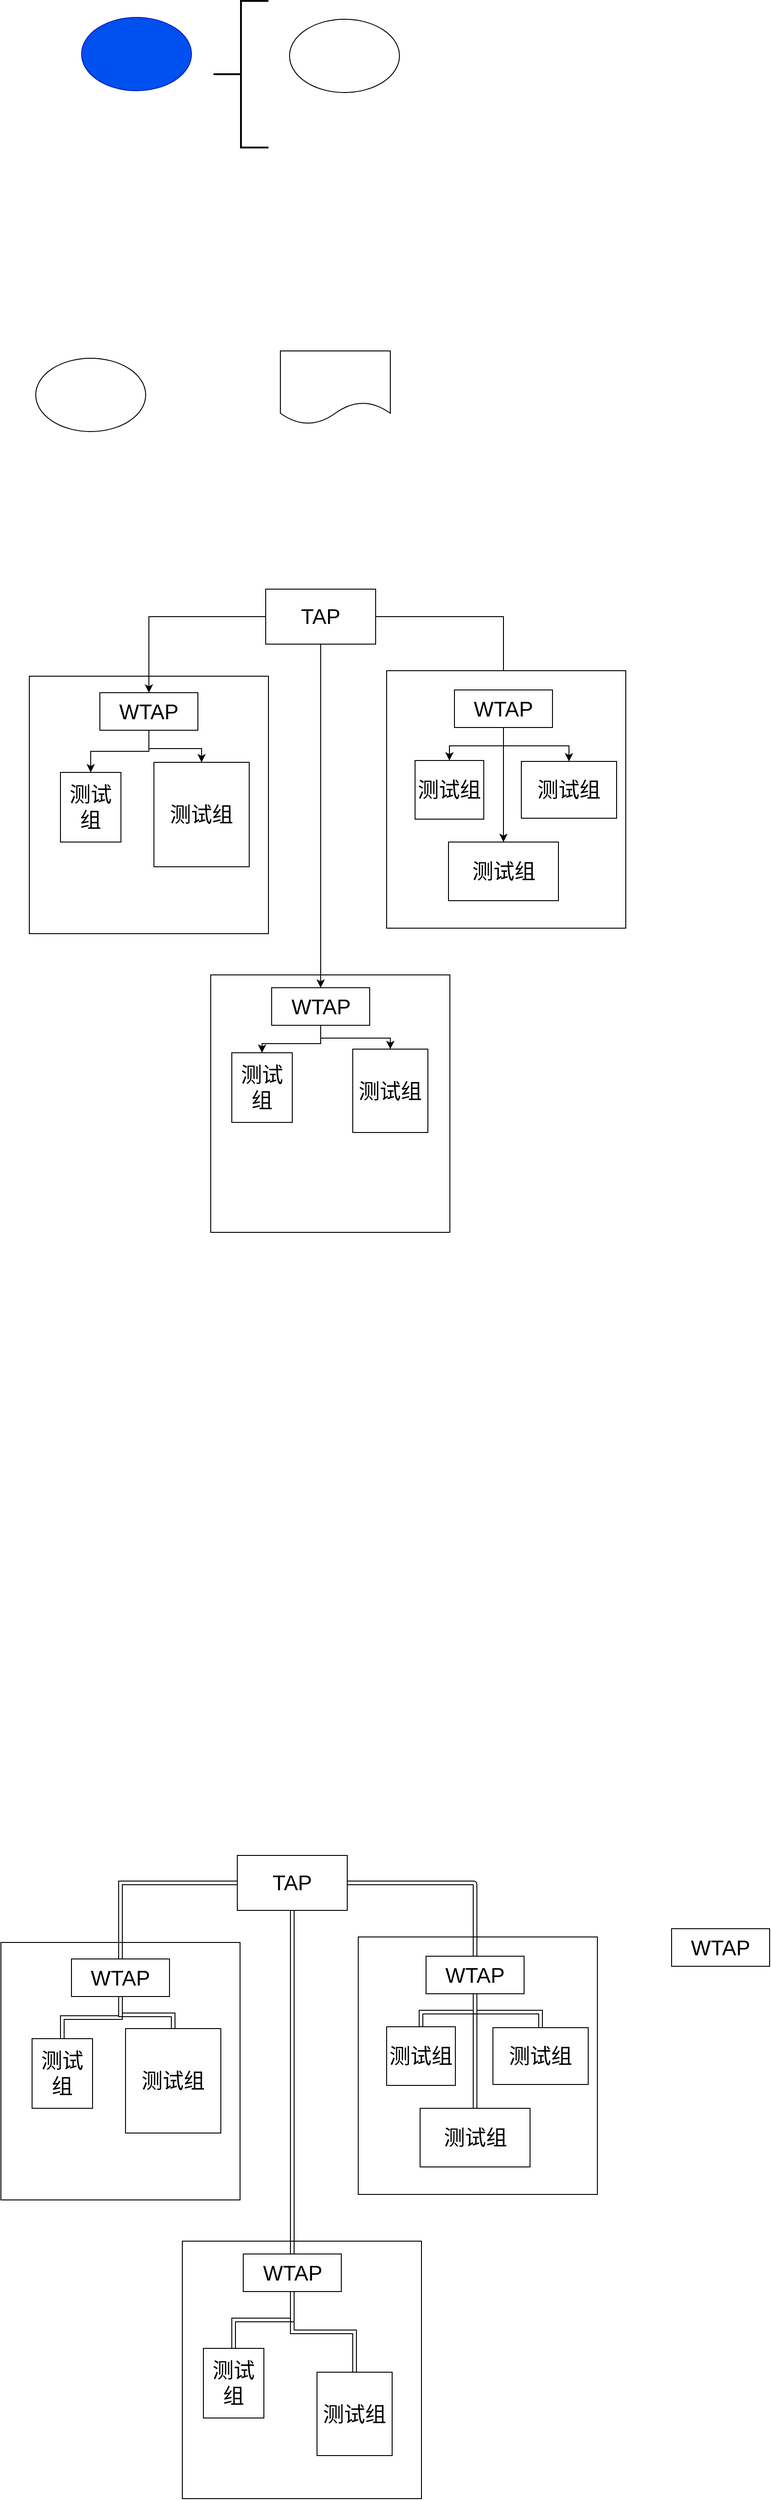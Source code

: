 <mxfile version="14.1.1" type="github">
  <diagram id="HL5FU7b5v3GHtU7pl1D0" name="Page-1">
    <mxGraphModel dx="940" dy="1648" grid="0" gridSize="10" guides="1" tooltips="1" connect="1" arrows="0" fold="1" page="1" pageScale="1" pageWidth="827" pageHeight="1169" math="0" shadow="0">
      <root>
        <mxCell id="0" />
        <mxCell id="1" parent="0" />
        <mxCell id="2PGr2bW_7u09328AlTzU-21" value="" style="rounded=0;whiteSpace=wrap;html=1;" parent="1" vertex="1">
          <mxGeometry x="140" y="-97" width="261" height="281" as="geometry" />
        </mxCell>
        <mxCell id="xoODFnLUPFO7UlEcx-ut-1" value="" style="ellipse;whiteSpace=wrap;html=1;fillColor=#0050ef;strokeColor=#001DBC;fontColor=#ffffff;" parent="1" vertex="1">
          <mxGeometry x="197" y="-816" width="120" height="80" as="geometry" />
        </mxCell>
        <mxCell id="9Wrrad7oVjnx4bKwL_T1-1" value="" style="strokeWidth=2;html=1;shape=mxgraph.flowchart.annotation_2;align=left;labelPosition=right;pointerEvents=1;" parent="1" vertex="1">
          <mxGeometry x="341" y="-834" width="60" height="160" as="geometry" />
        </mxCell>
        <mxCell id="L5w4uZSqszy5Lv5xO5T8-1" value="" style="ellipse;whiteSpace=wrap;html=1;" parent="1" vertex="1">
          <mxGeometry x="424" y="-814" width="120" height="80" as="geometry" />
        </mxCell>
        <mxCell id="meW8NayXHioV1tvIMYQ5-1" value="" style="ellipse;whiteSpace=wrap;html=1;" parent="1" vertex="1">
          <mxGeometry x="147" y="-444" width="120" height="80" as="geometry" />
        </mxCell>
        <mxCell id="meW8NayXHioV1tvIMYQ5-2" value="" style="shape=document;whiteSpace=wrap;html=1;boundedLbl=1;" parent="1" vertex="1">
          <mxGeometry x="414" y="-452" width="120" height="80" as="geometry" />
        </mxCell>
        <mxCell id="2PGr2bW_7u09328AlTzU-2" value="" style="rounded=0;whiteSpace=wrap;html=1;" parent="1" vertex="1">
          <mxGeometry x="338" y="229" width="261" height="281" as="geometry" />
        </mxCell>
        <mxCell id="2PGr2bW_7u09328AlTzU-33" style="edgeStyle=orthogonalEdgeStyle;rounded=0;orthogonalLoop=1;jettySize=auto;html=1;" parent="1" source="2PGr2bW_7u09328AlTzU-5" target="2PGr2bW_7u09328AlTzU-6" edge="1">
          <mxGeometry relative="1" as="geometry" />
        </mxCell>
        <mxCell id="2PGr2bW_7u09328AlTzU-35" style="edgeStyle=orthogonalEdgeStyle;rounded=0;orthogonalLoop=1;jettySize=auto;html=1;" parent="1" source="2PGr2bW_7u09328AlTzU-5" target="2PGr2bW_7u09328AlTzU-10" edge="1">
          <mxGeometry relative="1" as="geometry" />
        </mxCell>
        <mxCell id="2PGr2bW_7u09328AlTzU-41" style="edgeStyle=orthogonalEdgeStyle;rounded=0;orthogonalLoop=1;jettySize=auto;html=1;exitX=0.5;exitY=1;exitDx=0;exitDy=0;" parent="1" source="2PGr2bW_7u09328AlTzU-5" target="2PGr2bW_7u09328AlTzU-22" edge="1">
          <mxGeometry relative="1" as="geometry" />
        </mxCell>
        <mxCell id="2PGr2bW_7u09328AlTzU-5" value="&lt;font style=&quot;font-size: 23px&quot;&gt;TAP&lt;/font&gt;" style="rounded=0;whiteSpace=wrap;html=1;" parent="1" vertex="1">
          <mxGeometry x="398" y="-192" width="120" height="60" as="geometry" />
        </mxCell>
        <mxCell id="2PGr2bW_7u09328AlTzU-39" style="edgeStyle=orthogonalEdgeStyle;rounded=0;orthogonalLoop=1;jettySize=auto;html=1;entryX=0.5;entryY=0;entryDx=0;entryDy=0;" parent="1" source="2PGr2bW_7u09328AlTzU-6" target="2PGr2bW_7u09328AlTzU-7" edge="1">
          <mxGeometry relative="1" as="geometry" />
        </mxCell>
        <mxCell id="2PGr2bW_7u09328AlTzU-40" style="edgeStyle=orthogonalEdgeStyle;rounded=0;orthogonalLoop=1;jettySize=auto;html=1;entryX=0.5;entryY=0;entryDx=0;entryDy=0;" parent="1" source="2PGr2bW_7u09328AlTzU-6" target="2PGr2bW_7u09328AlTzU-8" edge="1">
          <mxGeometry relative="1" as="geometry" />
        </mxCell>
        <mxCell id="2PGr2bW_7u09328AlTzU-6" value="&lt;font style=&quot;font-size: 23px&quot;&gt;WTAP&lt;/font&gt;" style="rounded=0;whiteSpace=wrap;html=1;" parent="1" vertex="1">
          <mxGeometry x="217" y="-79" width="107" height="41" as="geometry" />
        </mxCell>
        <mxCell id="2PGr2bW_7u09328AlTzU-7" value="&lt;span style=&quot;font-size: 23px&quot;&gt;测试组&lt;/span&gt;" style="rounded=0;whiteSpace=wrap;html=1;" parent="1" vertex="1">
          <mxGeometry x="174" y="8" width="66" height="76" as="geometry" />
        </mxCell>
        <mxCell id="2PGr2bW_7u09328AlTzU-8" value="&lt;span style=&quot;font-size: 23px&quot;&gt;测试组&lt;/span&gt;" style="rounded=0;whiteSpace=wrap;html=1;" parent="1" vertex="1">
          <mxGeometry x="276" y="-3" width="104" height="114" as="geometry" />
        </mxCell>
        <mxCell id="2PGr2bW_7u09328AlTzU-9" value="" style="rounded=0;whiteSpace=wrap;html=1;" parent="1" vertex="1">
          <mxGeometry x="530" y="-103" width="261" height="281" as="geometry" />
        </mxCell>
        <mxCell id="2PGr2bW_7u09328AlTzU-36" style="edgeStyle=orthogonalEdgeStyle;rounded=0;orthogonalLoop=1;jettySize=auto;html=1;entryX=0.5;entryY=0;entryDx=0;entryDy=0;" parent="1" source="2PGr2bW_7u09328AlTzU-10" target="2PGr2bW_7u09328AlTzU-11" edge="1">
          <mxGeometry relative="1" as="geometry" />
        </mxCell>
        <mxCell id="2PGr2bW_7u09328AlTzU-37" style="edgeStyle=orthogonalEdgeStyle;rounded=0;orthogonalLoop=1;jettySize=auto;html=1;entryX=0.5;entryY=0;entryDx=0;entryDy=0;" parent="1" source="2PGr2bW_7u09328AlTzU-10" target="2PGr2bW_7u09328AlTzU-12" edge="1">
          <mxGeometry relative="1" as="geometry" />
        </mxCell>
        <mxCell id="2PGr2bW_7u09328AlTzU-38" style="edgeStyle=orthogonalEdgeStyle;rounded=0;orthogonalLoop=1;jettySize=auto;html=1;exitX=0.5;exitY=1;exitDx=0;exitDy=0;" parent="1" source="2PGr2bW_7u09328AlTzU-10" target="2PGr2bW_7u09328AlTzU-29" edge="1">
          <mxGeometry relative="1" as="geometry" />
        </mxCell>
        <mxCell id="2PGr2bW_7u09328AlTzU-10" value="&lt;font style=&quot;font-size: 23px&quot;&gt;WTAP&lt;/font&gt;" style="rounded=0;whiteSpace=wrap;html=1;" parent="1" vertex="1">
          <mxGeometry x="604" y="-82" width="107" height="41" as="geometry" />
        </mxCell>
        <mxCell id="2PGr2bW_7u09328AlTzU-11" value="&lt;span style=&quot;font-size: 23px&quot;&gt;测试组&lt;/span&gt;" style="rounded=0;whiteSpace=wrap;html=1;" parent="1" vertex="1">
          <mxGeometry x="561" y="-5" width="75" height="64" as="geometry" />
        </mxCell>
        <mxCell id="2PGr2bW_7u09328AlTzU-12" value="&lt;span style=&quot;font-size: 23px&quot;&gt;测试组&lt;/span&gt;" style="rounded=0;whiteSpace=wrap;html=1;" parent="1" vertex="1">
          <mxGeometry x="677" y="-4" width="104" height="62" as="geometry" />
        </mxCell>
        <mxCell id="2PGr2bW_7u09328AlTzU-42" style="edgeStyle=orthogonalEdgeStyle;rounded=0;orthogonalLoop=1;jettySize=auto;html=1;" parent="1" source="2PGr2bW_7u09328AlTzU-22" target="2PGr2bW_7u09328AlTzU-23" edge="1">
          <mxGeometry relative="1" as="geometry" />
        </mxCell>
        <mxCell id="2PGr2bW_7u09328AlTzU-43" style="edgeStyle=orthogonalEdgeStyle;rounded=0;orthogonalLoop=1;jettySize=auto;html=1;entryX=0.5;entryY=0;entryDx=0;entryDy=0;" parent="1" source="2PGr2bW_7u09328AlTzU-22" target="2PGr2bW_7u09328AlTzU-24" edge="1">
          <mxGeometry relative="1" as="geometry">
            <Array as="points">
              <mxPoint x="458" y="298" />
              <mxPoint x="534" y="298" />
            </Array>
          </mxGeometry>
        </mxCell>
        <mxCell id="2PGr2bW_7u09328AlTzU-22" value="&lt;font style=&quot;font-size: 23px&quot;&gt;WTAP&lt;/font&gt;" style="rounded=0;whiteSpace=wrap;html=1;" parent="1" vertex="1">
          <mxGeometry x="404.5" y="243" width="107" height="41" as="geometry" />
        </mxCell>
        <mxCell id="2PGr2bW_7u09328AlTzU-23" value="&lt;span style=&quot;font-size: 23px&quot;&gt;测试组&lt;/span&gt;" style="rounded=0;whiteSpace=wrap;html=1;" parent="1" vertex="1">
          <mxGeometry x="361" y="314" width="66" height="76" as="geometry" />
        </mxCell>
        <mxCell id="2PGr2bW_7u09328AlTzU-24" value="&lt;span style=&quot;font-size: 23px&quot;&gt;测试组&lt;/span&gt;" style="rounded=0;whiteSpace=wrap;html=1;" parent="1" vertex="1">
          <mxGeometry x="493" y="310" width="82" height="91" as="geometry" />
        </mxCell>
        <mxCell id="2PGr2bW_7u09328AlTzU-29" value="&lt;span style=&quot;font-size: 23px&quot;&gt;测试组&lt;/span&gt;" style="rounded=0;whiteSpace=wrap;html=1;" parent="1" vertex="1">
          <mxGeometry x="597.5" y="84" width="120" height="64" as="geometry" />
        </mxCell>
        <mxCell id="2PGr2bW_7u09328AlTzU-68" value="" style="rounded=0;whiteSpace=wrap;html=1;" parent="1" vertex="1">
          <mxGeometry x="109" y="1285" width="261" height="281" as="geometry" />
        </mxCell>
        <mxCell id="2PGr2bW_7u09328AlTzU-69" value="" style="rounded=0;whiteSpace=wrap;html=1;" parent="1" vertex="1">
          <mxGeometry x="307" y="1611" width="261" height="281" as="geometry" />
        </mxCell>
        <mxCell id="2PGr2bW_7u09328AlTzU-70" style="edgeStyle=orthogonalEdgeStyle;rounded=0;orthogonalLoop=1;jettySize=auto;html=1;shape=link;" parent="1" source="2PGr2bW_7u09328AlTzU-73" target="2PGr2bW_7u09328AlTzU-76" edge="1">
          <mxGeometry relative="1" as="geometry" />
        </mxCell>
        <mxCell id="2PGr2bW_7u09328AlTzU-72" style="edgeStyle=orthogonalEdgeStyle;rounded=0;orthogonalLoop=1;jettySize=auto;html=1;exitX=0.5;exitY=1;exitDx=0;exitDy=0;shape=link;" parent="1" source="2PGr2bW_7u09328AlTzU-73" target="2PGr2bW_7u09328AlTzU-88" edge="1">
          <mxGeometry relative="1" as="geometry" />
        </mxCell>
        <mxCell id="2PGr2bW_7u09328AlTzU-73" value="&lt;font style=&quot;font-size: 23px&quot;&gt;TAP&lt;/font&gt;" style="rounded=0;whiteSpace=wrap;html=1;" parent="1" vertex="1">
          <mxGeometry x="367" y="1190" width="120" height="60" as="geometry" />
        </mxCell>
        <mxCell id="2PGr2bW_7u09328AlTzU-74" style="edgeStyle=orthogonalEdgeStyle;rounded=0;orthogonalLoop=1;jettySize=auto;html=1;entryX=0.5;entryY=0;entryDx=0;entryDy=0;shape=link;" parent="1" source="2PGr2bW_7u09328AlTzU-76" target="2PGr2bW_7u09328AlTzU-77" edge="1">
          <mxGeometry relative="1" as="geometry" />
        </mxCell>
        <mxCell id="2PGr2bW_7u09328AlTzU-75" style="edgeStyle=orthogonalEdgeStyle;rounded=0;orthogonalLoop=1;jettySize=auto;html=1;entryX=0.5;entryY=0;entryDx=0;entryDy=0;shape=link;" parent="1" source="2PGr2bW_7u09328AlTzU-76" target="2PGr2bW_7u09328AlTzU-78" edge="1">
          <mxGeometry relative="1" as="geometry" />
        </mxCell>
        <mxCell id="2PGr2bW_7u09328AlTzU-76" value="&lt;font style=&quot;font-size: 23px&quot;&gt;WTAP&lt;/font&gt;" style="rounded=0;whiteSpace=wrap;html=1;" parent="1" vertex="1">
          <mxGeometry x="186" y="1303" width="107" height="41" as="geometry" />
        </mxCell>
        <mxCell id="2PGr2bW_7u09328AlTzU-77" value="&lt;span style=&quot;font-size: 23px&quot;&gt;测试组&lt;/span&gt;" style="rounded=0;whiteSpace=wrap;html=1;" parent="1" vertex="1">
          <mxGeometry x="143" y="1390" width="66" height="76" as="geometry" />
        </mxCell>
        <mxCell id="2PGr2bW_7u09328AlTzU-78" value="&lt;span style=&quot;font-size: 23px&quot;&gt;测试组&lt;/span&gt;" style="rounded=0;whiteSpace=wrap;html=1;" parent="1" vertex="1">
          <mxGeometry x="245" y="1379" width="104" height="114" as="geometry" />
        </mxCell>
        <mxCell id="2PGr2bW_7u09328AlTzU-79" value="" style="rounded=0;whiteSpace=wrap;html=1;" parent="1" vertex="1">
          <mxGeometry x="499" y="1279" width="261" height="281" as="geometry" />
        </mxCell>
        <mxCell id="2PGr2bW_7u09328AlTzU-80" style="edgeStyle=orthogonalEdgeStyle;rounded=0;orthogonalLoop=1;jettySize=auto;html=1;entryX=0.5;entryY=0;entryDx=0;entryDy=0;shape=link;" parent="1" source="2PGr2bW_7u09328AlTzU-83" target="2PGr2bW_7u09328AlTzU-84" edge="1">
          <mxGeometry relative="1" as="geometry" />
        </mxCell>
        <mxCell id="2PGr2bW_7u09328AlTzU-81" style="edgeStyle=orthogonalEdgeStyle;rounded=0;orthogonalLoop=1;jettySize=auto;html=1;entryX=0.5;entryY=0;entryDx=0;entryDy=0;shape=link;" parent="1" source="2PGr2bW_7u09328AlTzU-83" target="2PGr2bW_7u09328AlTzU-85" edge="1">
          <mxGeometry relative="1" as="geometry" />
        </mxCell>
        <mxCell id="2PGr2bW_7u09328AlTzU-82" style="edgeStyle=orthogonalEdgeStyle;rounded=0;orthogonalLoop=1;jettySize=auto;html=1;exitX=0.5;exitY=1;exitDx=0;exitDy=0;shape=link;" parent="1" source="2PGr2bW_7u09328AlTzU-83" target="2PGr2bW_7u09328AlTzU-91" edge="1">
          <mxGeometry relative="1" as="geometry" />
        </mxCell>
        <mxCell id="2PGr2bW_7u09328AlTzU-83" value="&lt;font style=&quot;font-size: 23px&quot;&gt;WTAP&lt;/font&gt;" style="rounded=0;whiteSpace=wrap;html=1;" parent="1" vertex="1">
          <mxGeometry x="573" y="1300" width="107" height="41" as="geometry" />
        </mxCell>
        <mxCell id="2PGr2bW_7u09328AlTzU-84" value="&lt;span style=&quot;font-size: 23px&quot;&gt;测试组&lt;/span&gt;" style="rounded=0;whiteSpace=wrap;html=1;" parent="1" vertex="1">
          <mxGeometry x="530" y="1377" width="75" height="64" as="geometry" />
        </mxCell>
        <mxCell id="2PGr2bW_7u09328AlTzU-85" value="&lt;span style=&quot;font-size: 23px&quot;&gt;测试组&lt;/span&gt;" style="rounded=0;whiteSpace=wrap;html=1;" parent="1" vertex="1">
          <mxGeometry x="646" y="1378" width="104" height="62" as="geometry" />
        </mxCell>
        <mxCell id="2PGr2bW_7u09328AlTzU-86" style="edgeStyle=orthogonalEdgeStyle;rounded=0;orthogonalLoop=1;jettySize=auto;html=1;shape=link;" parent="1" source="2PGr2bW_7u09328AlTzU-88" target="2PGr2bW_7u09328AlTzU-89" edge="1">
          <mxGeometry relative="1" as="geometry" />
        </mxCell>
        <mxCell id="2PGr2bW_7u09328AlTzU-87" style="edgeStyle=orthogonalEdgeStyle;rounded=0;orthogonalLoop=1;jettySize=auto;html=1;entryX=0.5;entryY=0;entryDx=0;entryDy=0;shape=link;" parent="1" source="2PGr2bW_7u09328AlTzU-88" target="2PGr2bW_7u09328AlTzU-90" edge="1">
          <mxGeometry relative="1" as="geometry" />
        </mxCell>
        <mxCell id="2PGr2bW_7u09328AlTzU-88" value="&lt;font style=&quot;font-size: 23px&quot;&gt;WTAP&lt;/font&gt;" style="rounded=0;whiteSpace=wrap;html=1;" parent="1" vertex="1">
          <mxGeometry x="373.5" y="1625" width="107" height="41" as="geometry" />
        </mxCell>
        <mxCell id="2PGr2bW_7u09328AlTzU-89" value="&lt;span style=&quot;font-size: 23px&quot;&gt;测试组&lt;/span&gt;" style="rounded=0;whiteSpace=wrap;html=1;" parent="1" vertex="1">
          <mxGeometry x="330" y="1728" width="66" height="76" as="geometry" />
        </mxCell>
        <mxCell id="2PGr2bW_7u09328AlTzU-90" value="&lt;span style=&quot;font-size: 23px&quot;&gt;测试组&lt;/span&gt;" style="rounded=0;whiteSpace=wrap;html=1;" parent="1" vertex="1">
          <mxGeometry x="454" y="1754" width="82" height="91" as="geometry" />
        </mxCell>
        <mxCell id="2PGr2bW_7u09328AlTzU-91" value="&lt;span style=&quot;font-size: 23px&quot;&gt;测试组&lt;/span&gt;" style="rounded=0;whiteSpace=wrap;html=1;" parent="1" vertex="1">
          <mxGeometry x="566.5" y="1466" width="120" height="64" as="geometry" />
        </mxCell>
        <mxCell id="2PGr2bW_7u09328AlTzU-92" style="edgeStyle=orthogonalEdgeStyle;shape=link;rounded=1;orthogonalLoop=1;jettySize=auto;html=1;exitX=1;exitY=0.5;exitDx=0;exitDy=0;entryX=0.5;entryY=0;entryDx=0;entryDy=0;strokeColor=#000000;" parent="1" source="2PGr2bW_7u09328AlTzU-73" target="2PGr2bW_7u09328AlTzU-83" edge="1">
          <mxGeometry relative="1" as="geometry" />
        </mxCell>
        <mxCell id="2PGr2bW_7u09328AlTzU-93" value="&lt;font style=&quot;font-size: 23px&quot;&gt;WTAP&lt;/font&gt;" style="rounded=0;whiteSpace=wrap;html=1;" parent="1" vertex="1">
          <mxGeometry x="841" y="1270" width="107" height="41" as="geometry" />
        </mxCell>
      </root>
    </mxGraphModel>
  </diagram>
</mxfile>
